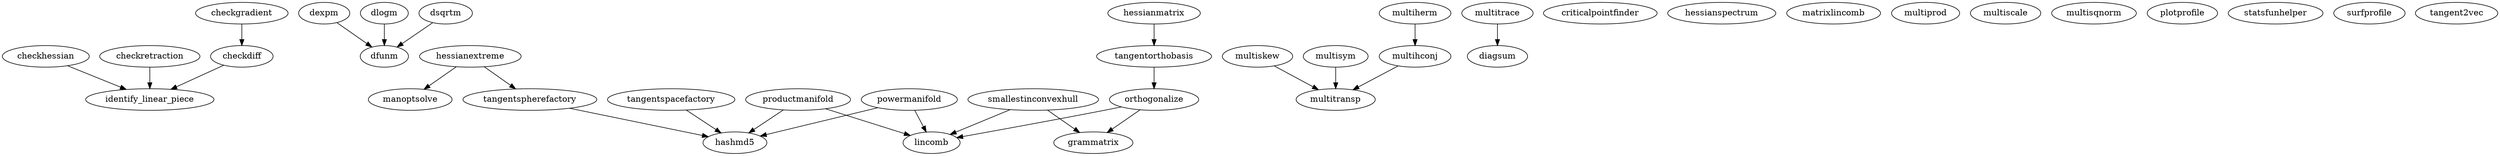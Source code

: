/* Created by mdot for Matlab */
digraph m2html {
  checkdiff -> identify_linear_piece;
  checkgradient -> checkdiff;
  checkhessian -> identify_linear_piece;
  checkretraction -> identify_linear_piece;
  dexpm -> dfunm;
  dlogm -> dfunm;
  dsqrtm -> dfunm;
  hessianextreme -> manoptsolve;
  hessianextreme -> tangentspherefactory;
  hessianmatrix -> tangentorthobasis;
  multihconj -> multitransp;
  multiherm -> multihconj;
  multiskew -> multitransp;
  multisym -> multitransp;
  multitrace -> diagsum;
  orthogonalize -> grammatrix;
  orthogonalize -> lincomb;
  powermanifold -> hashmd5;
  powermanifold -> lincomb;
  productmanifold -> hashmd5;
  productmanifold -> lincomb;
  smallestinconvexhull -> grammatrix;
  smallestinconvexhull -> lincomb;
  tangentorthobasis -> orthogonalize;
  tangentspacefactory -> hashmd5;
  tangentspherefactory -> hashmd5;

  checkdiff [URL="checkdiff.html"];
  checkgradient [URL="checkgradient.html"];
  checkhessian [URL="checkhessian.html"];
  checkretraction [URL="checkretraction.html"];
  criticalpointfinder [URL="criticalpointfinder.html"];
  dexpm [URL="dexpm.html"];
  dfunm [URL="dfunm.html"];
  diagsum [URL="diagsum.html"];
  dlogm [URL="dlogm.html"];
  dsqrtm [URL="dsqrtm.html"];
  grammatrix [URL="grammatrix.html"];
  hashmd5 [URL="hashmd5.html"];
  hessianextreme [URL="hessianextreme.html"];
  hessianmatrix [URL="hessianmatrix.html"];
  hessianspectrum [URL="hessianspectrum.html"];
  identify_linear_piece [URL="identify_linear_piece.html"];
  lincomb [URL="lincomb.html"];
  manoptsolve [URL="manoptsolve.html"];
  matrixlincomb [URL="matrixlincomb.html"];
  multihconj [URL="multihconj.html"];
  multiherm [URL="multiherm.html"];
  multiprod [URL="multiprod.html"];
  multiscale [URL="multiscale.html"];
  multiskew [URL="multiskew.html"];
  multisqnorm [URL="multisqnorm.html"];
  multisym [URL="multisym.html"];
  multitrace [URL="multitrace.html"];
  multitransp [URL="multitransp.html"];
  orthogonalize [URL="orthogonalize.html"];
  plotprofile [URL="plotprofile.html"];
  powermanifold [URL="powermanifold.html"];
  productmanifold [URL="productmanifold.html"];
  smallestinconvexhull [URL="smallestinconvexhull.html"];
  statsfunhelper [URL="statsfunhelper.html"];
  surfprofile [URL="surfprofile.html"];
  tangent2vec [URL="tangent2vec.html"];
  tangentorthobasis [URL="tangentorthobasis.html"];
  tangentspacefactory [URL="tangentspacefactory.html"];
  tangentspherefactory [URL="tangentspherefactory.html"];
}